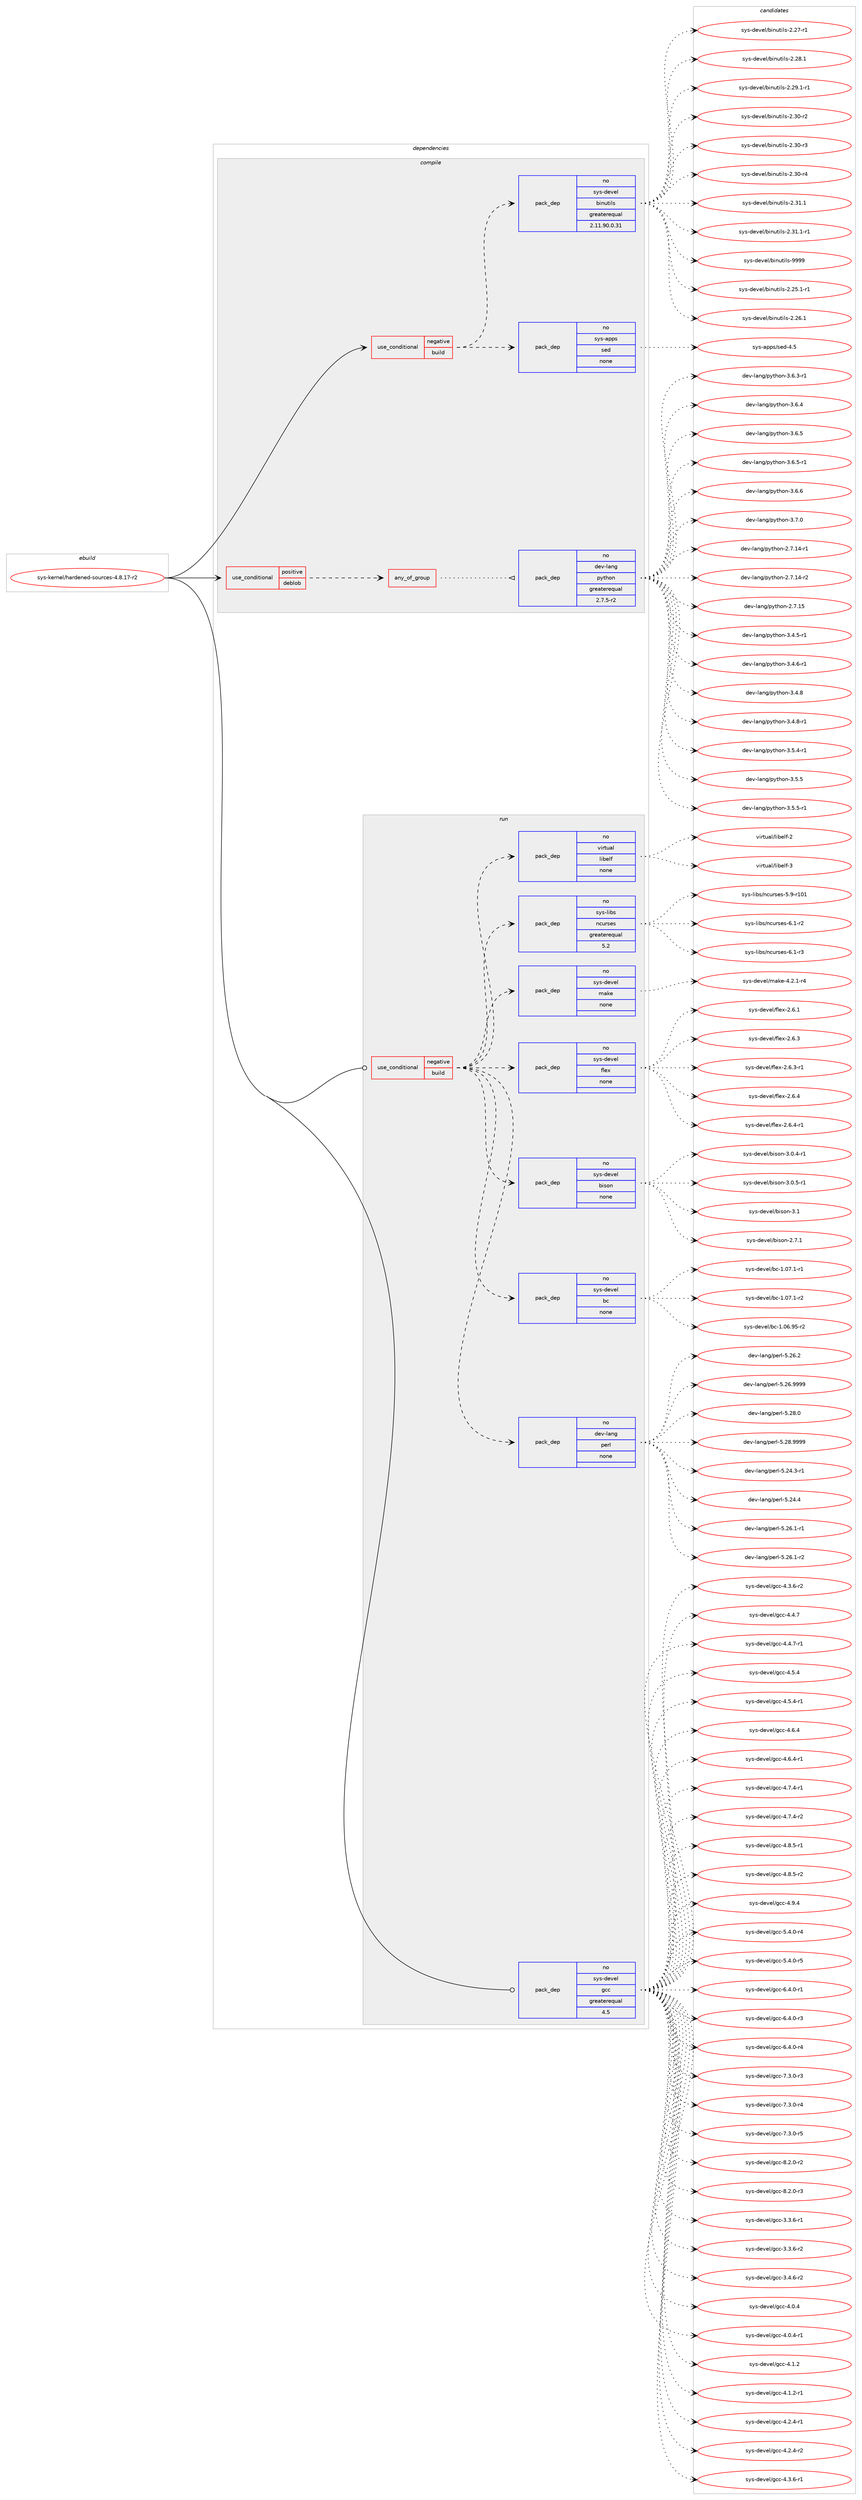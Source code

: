 digraph prolog {

# *************
# Graph options
# *************

newrank=true;
concentrate=true;
compound=true;
graph [rankdir=LR,fontname=Helvetica,fontsize=10,ranksep=1.5];#, ranksep=2.5, nodesep=0.2];
edge  [arrowhead=vee];
node  [fontname=Helvetica,fontsize=10];

# **********
# The ebuild
# **********

subgraph cluster_leftcol {
color=gray;
rank=same;
label=<<i>ebuild</i>>;
id [label="sys-kernel/hardened-sources-4.8.17-r2", color=red, width=4, href="../sys-kernel/hardened-sources-4.8.17-r2.svg"];
}

# ****************
# The dependencies
# ****************

subgraph cluster_midcol {
color=gray;
label=<<i>dependencies</i>>;
subgraph cluster_compile {
fillcolor="#eeeeee";
style=filled;
label=<<i>compile</i>>;
subgraph cond2240 {
dependency10888 [label=<<TABLE BORDER="0" CELLBORDER="1" CELLSPACING="0" CELLPADDING="4"><TR><TD ROWSPAN="3" CELLPADDING="10">use_conditional</TD></TR><TR><TD>negative</TD></TR><TR><TD>build</TD></TR></TABLE>>, shape=none, color=red];
subgraph pack8429 {
dependency10889 [label=<<TABLE BORDER="0" CELLBORDER="1" CELLSPACING="0" CELLPADDING="4" WIDTH="220"><TR><TD ROWSPAN="6" CELLPADDING="30">pack_dep</TD></TR><TR><TD WIDTH="110">no</TD></TR><TR><TD>sys-apps</TD></TR><TR><TD>sed</TD></TR><TR><TD>none</TD></TR><TR><TD></TD></TR></TABLE>>, shape=none, color=blue];
}
dependency10888:e -> dependency10889:w [weight=20,style="dashed",arrowhead="vee"];
subgraph pack8430 {
dependency10890 [label=<<TABLE BORDER="0" CELLBORDER="1" CELLSPACING="0" CELLPADDING="4" WIDTH="220"><TR><TD ROWSPAN="6" CELLPADDING="30">pack_dep</TD></TR><TR><TD WIDTH="110">no</TD></TR><TR><TD>sys-devel</TD></TR><TR><TD>binutils</TD></TR><TR><TD>greaterequal</TD></TR><TR><TD>2.11.90.0.31</TD></TR></TABLE>>, shape=none, color=blue];
}
dependency10888:e -> dependency10890:w [weight=20,style="dashed",arrowhead="vee"];
}
id:e -> dependency10888:w [weight=20,style="solid",arrowhead="vee"];
subgraph cond2241 {
dependency10891 [label=<<TABLE BORDER="0" CELLBORDER="1" CELLSPACING="0" CELLPADDING="4"><TR><TD ROWSPAN="3" CELLPADDING="10">use_conditional</TD></TR><TR><TD>positive</TD></TR><TR><TD>deblob</TD></TR></TABLE>>, shape=none, color=red];
subgraph any210 {
dependency10892 [label=<<TABLE BORDER="0" CELLBORDER="1" CELLSPACING="0" CELLPADDING="4"><TR><TD CELLPADDING="10">any_of_group</TD></TR></TABLE>>, shape=none, color=red];subgraph pack8431 {
dependency10893 [label=<<TABLE BORDER="0" CELLBORDER="1" CELLSPACING="0" CELLPADDING="4" WIDTH="220"><TR><TD ROWSPAN="6" CELLPADDING="30">pack_dep</TD></TR><TR><TD WIDTH="110">no</TD></TR><TR><TD>dev-lang</TD></TR><TR><TD>python</TD></TR><TR><TD>greaterequal</TD></TR><TR><TD>2.7.5-r2</TD></TR></TABLE>>, shape=none, color=blue];
}
dependency10892:e -> dependency10893:w [weight=20,style="dotted",arrowhead="oinv"];
}
dependency10891:e -> dependency10892:w [weight=20,style="dashed",arrowhead="vee"];
}
id:e -> dependency10891:w [weight=20,style="solid",arrowhead="vee"];
}
subgraph cluster_compileandrun {
fillcolor="#eeeeee";
style=filled;
label=<<i>compile and run</i>>;
}
subgraph cluster_run {
fillcolor="#eeeeee";
style=filled;
label=<<i>run</i>>;
subgraph cond2242 {
dependency10894 [label=<<TABLE BORDER="0" CELLBORDER="1" CELLSPACING="0" CELLPADDING="4"><TR><TD ROWSPAN="3" CELLPADDING="10">use_conditional</TD></TR><TR><TD>negative</TD></TR><TR><TD>build</TD></TR></TABLE>>, shape=none, color=red];
subgraph pack8432 {
dependency10895 [label=<<TABLE BORDER="0" CELLBORDER="1" CELLSPACING="0" CELLPADDING="4" WIDTH="220"><TR><TD ROWSPAN="6" CELLPADDING="30">pack_dep</TD></TR><TR><TD WIDTH="110">no</TD></TR><TR><TD>dev-lang</TD></TR><TR><TD>perl</TD></TR><TR><TD>none</TD></TR><TR><TD></TD></TR></TABLE>>, shape=none, color=blue];
}
dependency10894:e -> dependency10895:w [weight=20,style="dashed",arrowhead="vee"];
subgraph pack8433 {
dependency10896 [label=<<TABLE BORDER="0" CELLBORDER="1" CELLSPACING="0" CELLPADDING="4" WIDTH="220"><TR><TD ROWSPAN="6" CELLPADDING="30">pack_dep</TD></TR><TR><TD WIDTH="110">no</TD></TR><TR><TD>sys-devel</TD></TR><TR><TD>bc</TD></TR><TR><TD>none</TD></TR><TR><TD></TD></TR></TABLE>>, shape=none, color=blue];
}
dependency10894:e -> dependency10896:w [weight=20,style="dashed",arrowhead="vee"];
subgraph pack8434 {
dependency10897 [label=<<TABLE BORDER="0" CELLBORDER="1" CELLSPACING="0" CELLPADDING="4" WIDTH="220"><TR><TD ROWSPAN="6" CELLPADDING="30">pack_dep</TD></TR><TR><TD WIDTH="110">no</TD></TR><TR><TD>sys-devel</TD></TR><TR><TD>bison</TD></TR><TR><TD>none</TD></TR><TR><TD></TD></TR></TABLE>>, shape=none, color=blue];
}
dependency10894:e -> dependency10897:w [weight=20,style="dashed",arrowhead="vee"];
subgraph pack8435 {
dependency10898 [label=<<TABLE BORDER="0" CELLBORDER="1" CELLSPACING="0" CELLPADDING="4" WIDTH="220"><TR><TD ROWSPAN="6" CELLPADDING="30">pack_dep</TD></TR><TR><TD WIDTH="110">no</TD></TR><TR><TD>sys-devel</TD></TR><TR><TD>flex</TD></TR><TR><TD>none</TD></TR><TR><TD></TD></TR></TABLE>>, shape=none, color=blue];
}
dependency10894:e -> dependency10898:w [weight=20,style="dashed",arrowhead="vee"];
subgraph pack8436 {
dependency10899 [label=<<TABLE BORDER="0" CELLBORDER="1" CELLSPACING="0" CELLPADDING="4" WIDTH="220"><TR><TD ROWSPAN="6" CELLPADDING="30">pack_dep</TD></TR><TR><TD WIDTH="110">no</TD></TR><TR><TD>sys-devel</TD></TR><TR><TD>make</TD></TR><TR><TD>none</TD></TR><TR><TD></TD></TR></TABLE>>, shape=none, color=blue];
}
dependency10894:e -> dependency10899:w [weight=20,style="dashed",arrowhead="vee"];
subgraph pack8437 {
dependency10900 [label=<<TABLE BORDER="0" CELLBORDER="1" CELLSPACING="0" CELLPADDING="4" WIDTH="220"><TR><TD ROWSPAN="6" CELLPADDING="30">pack_dep</TD></TR><TR><TD WIDTH="110">no</TD></TR><TR><TD>sys-libs</TD></TR><TR><TD>ncurses</TD></TR><TR><TD>greaterequal</TD></TR><TR><TD>5.2</TD></TR></TABLE>>, shape=none, color=blue];
}
dependency10894:e -> dependency10900:w [weight=20,style="dashed",arrowhead="vee"];
subgraph pack8438 {
dependency10901 [label=<<TABLE BORDER="0" CELLBORDER="1" CELLSPACING="0" CELLPADDING="4" WIDTH="220"><TR><TD ROWSPAN="6" CELLPADDING="30">pack_dep</TD></TR><TR><TD WIDTH="110">no</TD></TR><TR><TD>virtual</TD></TR><TR><TD>libelf</TD></TR><TR><TD>none</TD></TR><TR><TD></TD></TR></TABLE>>, shape=none, color=blue];
}
dependency10894:e -> dependency10901:w [weight=20,style="dashed",arrowhead="vee"];
}
id:e -> dependency10894:w [weight=20,style="solid",arrowhead="odot"];
subgraph pack8439 {
dependency10902 [label=<<TABLE BORDER="0" CELLBORDER="1" CELLSPACING="0" CELLPADDING="4" WIDTH="220"><TR><TD ROWSPAN="6" CELLPADDING="30">pack_dep</TD></TR><TR><TD WIDTH="110">no</TD></TR><TR><TD>sys-devel</TD></TR><TR><TD>gcc</TD></TR><TR><TD>greaterequal</TD></TR><TR><TD>4.5</TD></TR></TABLE>>, shape=none, color=blue];
}
id:e -> dependency10902:w [weight=20,style="solid",arrowhead="odot"];
}
}

# **************
# The candidates
# **************

subgraph cluster_choices {
rank=same;
color=gray;
label=<<i>candidates</i>>;

subgraph choice8429 {
color=black;
nodesep=1;
choice11512111545971121121154711510110045524653 [label="sys-apps/sed-4.5", color=red, width=4,href="../sys-apps/sed-4.5.svg"];
dependency10889:e -> choice11512111545971121121154711510110045524653:w [style=dotted,weight="100"];
}
subgraph choice8430 {
color=black;
nodesep=1;
choice115121115451001011181011084798105110117116105108115455046505346494511449 [label="sys-devel/binutils-2.25.1-r1", color=red, width=4,href="../sys-devel/binutils-2.25.1-r1.svg"];
choice11512111545100101118101108479810511011711610510811545504650544649 [label="sys-devel/binutils-2.26.1", color=red, width=4,href="../sys-devel/binutils-2.26.1.svg"];
choice11512111545100101118101108479810511011711610510811545504650554511449 [label="sys-devel/binutils-2.27-r1", color=red, width=4,href="../sys-devel/binutils-2.27-r1.svg"];
choice11512111545100101118101108479810511011711610510811545504650564649 [label="sys-devel/binutils-2.28.1", color=red, width=4,href="../sys-devel/binutils-2.28.1.svg"];
choice115121115451001011181011084798105110117116105108115455046505746494511449 [label="sys-devel/binutils-2.29.1-r1", color=red, width=4,href="../sys-devel/binutils-2.29.1-r1.svg"];
choice11512111545100101118101108479810511011711610510811545504651484511450 [label="sys-devel/binutils-2.30-r2", color=red, width=4,href="../sys-devel/binutils-2.30-r2.svg"];
choice11512111545100101118101108479810511011711610510811545504651484511451 [label="sys-devel/binutils-2.30-r3", color=red, width=4,href="../sys-devel/binutils-2.30-r3.svg"];
choice11512111545100101118101108479810511011711610510811545504651484511452 [label="sys-devel/binutils-2.30-r4", color=red, width=4,href="../sys-devel/binutils-2.30-r4.svg"];
choice11512111545100101118101108479810511011711610510811545504651494649 [label="sys-devel/binutils-2.31.1", color=red, width=4,href="../sys-devel/binutils-2.31.1.svg"];
choice115121115451001011181011084798105110117116105108115455046514946494511449 [label="sys-devel/binutils-2.31.1-r1", color=red, width=4,href="../sys-devel/binutils-2.31.1-r1.svg"];
choice1151211154510010111810110847981051101171161051081154557575757 [label="sys-devel/binutils-9999", color=red, width=4,href="../sys-devel/binutils-9999.svg"];
dependency10890:e -> choice115121115451001011181011084798105110117116105108115455046505346494511449:w [style=dotted,weight="100"];
dependency10890:e -> choice11512111545100101118101108479810511011711610510811545504650544649:w [style=dotted,weight="100"];
dependency10890:e -> choice11512111545100101118101108479810511011711610510811545504650554511449:w [style=dotted,weight="100"];
dependency10890:e -> choice11512111545100101118101108479810511011711610510811545504650564649:w [style=dotted,weight="100"];
dependency10890:e -> choice115121115451001011181011084798105110117116105108115455046505746494511449:w [style=dotted,weight="100"];
dependency10890:e -> choice11512111545100101118101108479810511011711610510811545504651484511450:w [style=dotted,weight="100"];
dependency10890:e -> choice11512111545100101118101108479810511011711610510811545504651484511451:w [style=dotted,weight="100"];
dependency10890:e -> choice11512111545100101118101108479810511011711610510811545504651484511452:w [style=dotted,weight="100"];
dependency10890:e -> choice11512111545100101118101108479810511011711610510811545504651494649:w [style=dotted,weight="100"];
dependency10890:e -> choice115121115451001011181011084798105110117116105108115455046514946494511449:w [style=dotted,weight="100"];
dependency10890:e -> choice1151211154510010111810110847981051101171161051081154557575757:w [style=dotted,weight="100"];
}
subgraph choice8431 {
color=black;
nodesep=1;
choice100101118451089711010347112121116104111110455046554649524511449 [label="dev-lang/python-2.7.14-r1", color=red, width=4,href="../dev-lang/python-2.7.14-r1.svg"];
choice100101118451089711010347112121116104111110455046554649524511450 [label="dev-lang/python-2.7.14-r2", color=red, width=4,href="../dev-lang/python-2.7.14-r2.svg"];
choice10010111845108971101034711212111610411111045504655464953 [label="dev-lang/python-2.7.15", color=red, width=4,href="../dev-lang/python-2.7.15.svg"];
choice1001011184510897110103471121211161041111104551465246534511449 [label="dev-lang/python-3.4.5-r1", color=red, width=4,href="../dev-lang/python-3.4.5-r1.svg"];
choice1001011184510897110103471121211161041111104551465246544511449 [label="dev-lang/python-3.4.6-r1", color=red, width=4,href="../dev-lang/python-3.4.6-r1.svg"];
choice100101118451089711010347112121116104111110455146524656 [label="dev-lang/python-3.4.8", color=red, width=4,href="../dev-lang/python-3.4.8.svg"];
choice1001011184510897110103471121211161041111104551465246564511449 [label="dev-lang/python-3.4.8-r1", color=red, width=4,href="../dev-lang/python-3.4.8-r1.svg"];
choice1001011184510897110103471121211161041111104551465346524511449 [label="dev-lang/python-3.5.4-r1", color=red, width=4,href="../dev-lang/python-3.5.4-r1.svg"];
choice100101118451089711010347112121116104111110455146534653 [label="dev-lang/python-3.5.5", color=red, width=4,href="../dev-lang/python-3.5.5.svg"];
choice1001011184510897110103471121211161041111104551465346534511449 [label="dev-lang/python-3.5.5-r1", color=red, width=4,href="../dev-lang/python-3.5.5-r1.svg"];
choice1001011184510897110103471121211161041111104551465446514511449 [label="dev-lang/python-3.6.3-r1", color=red, width=4,href="../dev-lang/python-3.6.3-r1.svg"];
choice100101118451089711010347112121116104111110455146544652 [label="dev-lang/python-3.6.4", color=red, width=4,href="../dev-lang/python-3.6.4.svg"];
choice100101118451089711010347112121116104111110455146544653 [label="dev-lang/python-3.6.5", color=red, width=4,href="../dev-lang/python-3.6.5.svg"];
choice1001011184510897110103471121211161041111104551465446534511449 [label="dev-lang/python-3.6.5-r1", color=red, width=4,href="../dev-lang/python-3.6.5-r1.svg"];
choice100101118451089711010347112121116104111110455146544654 [label="dev-lang/python-3.6.6", color=red, width=4,href="../dev-lang/python-3.6.6.svg"];
choice100101118451089711010347112121116104111110455146554648 [label="dev-lang/python-3.7.0", color=red, width=4,href="../dev-lang/python-3.7.0.svg"];
dependency10893:e -> choice100101118451089711010347112121116104111110455046554649524511449:w [style=dotted,weight="100"];
dependency10893:e -> choice100101118451089711010347112121116104111110455046554649524511450:w [style=dotted,weight="100"];
dependency10893:e -> choice10010111845108971101034711212111610411111045504655464953:w [style=dotted,weight="100"];
dependency10893:e -> choice1001011184510897110103471121211161041111104551465246534511449:w [style=dotted,weight="100"];
dependency10893:e -> choice1001011184510897110103471121211161041111104551465246544511449:w [style=dotted,weight="100"];
dependency10893:e -> choice100101118451089711010347112121116104111110455146524656:w [style=dotted,weight="100"];
dependency10893:e -> choice1001011184510897110103471121211161041111104551465246564511449:w [style=dotted,weight="100"];
dependency10893:e -> choice1001011184510897110103471121211161041111104551465346524511449:w [style=dotted,weight="100"];
dependency10893:e -> choice100101118451089711010347112121116104111110455146534653:w [style=dotted,weight="100"];
dependency10893:e -> choice1001011184510897110103471121211161041111104551465346534511449:w [style=dotted,weight="100"];
dependency10893:e -> choice1001011184510897110103471121211161041111104551465446514511449:w [style=dotted,weight="100"];
dependency10893:e -> choice100101118451089711010347112121116104111110455146544652:w [style=dotted,weight="100"];
dependency10893:e -> choice100101118451089711010347112121116104111110455146544653:w [style=dotted,weight="100"];
dependency10893:e -> choice1001011184510897110103471121211161041111104551465446534511449:w [style=dotted,weight="100"];
dependency10893:e -> choice100101118451089711010347112121116104111110455146544654:w [style=dotted,weight="100"];
dependency10893:e -> choice100101118451089711010347112121116104111110455146554648:w [style=dotted,weight="100"];
}
subgraph choice8432 {
color=black;
nodesep=1;
choice100101118451089711010347112101114108455346505246514511449 [label="dev-lang/perl-5.24.3-r1", color=red, width=4,href="../dev-lang/perl-5.24.3-r1.svg"];
choice10010111845108971101034711210111410845534650524652 [label="dev-lang/perl-5.24.4", color=red, width=4,href="../dev-lang/perl-5.24.4.svg"];
choice100101118451089711010347112101114108455346505446494511449 [label="dev-lang/perl-5.26.1-r1", color=red, width=4,href="../dev-lang/perl-5.26.1-r1.svg"];
choice100101118451089711010347112101114108455346505446494511450 [label="dev-lang/perl-5.26.1-r2", color=red, width=4,href="../dev-lang/perl-5.26.1-r2.svg"];
choice10010111845108971101034711210111410845534650544650 [label="dev-lang/perl-5.26.2", color=red, width=4,href="../dev-lang/perl-5.26.2.svg"];
choice10010111845108971101034711210111410845534650544657575757 [label="dev-lang/perl-5.26.9999", color=red, width=4,href="../dev-lang/perl-5.26.9999.svg"];
choice10010111845108971101034711210111410845534650564648 [label="dev-lang/perl-5.28.0", color=red, width=4,href="../dev-lang/perl-5.28.0.svg"];
choice10010111845108971101034711210111410845534650564657575757 [label="dev-lang/perl-5.28.9999", color=red, width=4,href="../dev-lang/perl-5.28.9999.svg"];
dependency10895:e -> choice100101118451089711010347112101114108455346505246514511449:w [style=dotted,weight="100"];
dependency10895:e -> choice10010111845108971101034711210111410845534650524652:w [style=dotted,weight="100"];
dependency10895:e -> choice100101118451089711010347112101114108455346505446494511449:w [style=dotted,weight="100"];
dependency10895:e -> choice100101118451089711010347112101114108455346505446494511450:w [style=dotted,weight="100"];
dependency10895:e -> choice10010111845108971101034711210111410845534650544650:w [style=dotted,weight="100"];
dependency10895:e -> choice10010111845108971101034711210111410845534650544657575757:w [style=dotted,weight="100"];
dependency10895:e -> choice10010111845108971101034711210111410845534650564648:w [style=dotted,weight="100"];
dependency10895:e -> choice10010111845108971101034711210111410845534650564657575757:w [style=dotted,weight="100"];
}
subgraph choice8433 {
color=black;
nodesep=1;
choice1151211154510010111810110847989945494648544657534511450 [label="sys-devel/bc-1.06.95-r2", color=red, width=4,href="../sys-devel/bc-1.06.95-r2.svg"];
choice11512111545100101118101108479899454946485546494511449 [label="sys-devel/bc-1.07.1-r1", color=red, width=4,href="../sys-devel/bc-1.07.1-r1.svg"];
choice11512111545100101118101108479899454946485546494511450 [label="sys-devel/bc-1.07.1-r2", color=red, width=4,href="../sys-devel/bc-1.07.1-r2.svg"];
dependency10896:e -> choice1151211154510010111810110847989945494648544657534511450:w [style=dotted,weight="100"];
dependency10896:e -> choice11512111545100101118101108479899454946485546494511449:w [style=dotted,weight="100"];
dependency10896:e -> choice11512111545100101118101108479899454946485546494511450:w [style=dotted,weight="100"];
}
subgraph choice8434 {
color=black;
nodesep=1;
choice115121115451001011181011084798105115111110455046554649 [label="sys-devel/bison-2.7.1", color=red, width=4,href="../sys-devel/bison-2.7.1.svg"];
choice1151211154510010111810110847981051151111104551464846524511449 [label="sys-devel/bison-3.0.4-r1", color=red, width=4,href="../sys-devel/bison-3.0.4-r1.svg"];
choice1151211154510010111810110847981051151111104551464846534511449 [label="sys-devel/bison-3.0.5-r1", color=red, width=4,href="../sys-devel/bison-3.0.5-r1.svg"];
choice11512111545100101118101108479810511511111045514649 [label="sys-devel/bison-3.1", color=red, width=4,href="../sys-devel/bison-3.1.svg"];
dependency10897:e -> choice115121115451001011181011084798105115111110455046554649:w [style=dotted,weight="100"];
dependency10897:e -> choice1151211154510010111810110847981051151111104551464846524511449:w [style=dotted,weight="100"];
dependency10897:e -> choice1151211154510010111810110847981051151111104551464846534511449:w [style=dotted,weight="100"];
dependency10897:e -> choice11512111545100101118101108479810511511111045514649:w [style=dotted,weight="100"];
}
subgraph choice8435 {
color=black;
nodesep=1;
choice1151211154510010111810110847102108101120455046544649 [label="sys-devel/flex-2.6.1", color=red, width=4,href="../sys-devel/flex-2.6.1.svg"];
choice1151211154510010111810110847102108101120455046544651 [label="sys-devel/flex-2.6.3", color=red, width=4,href="../sys-devel/flex-2.6.3.svg"];
choice11512111545100101118101108471021081011204550465446514511449 [label="sys-devel/flex-2.6.3-r1", color=red, width=4,href="../sys-devel/flex-2.6.3-r1.svg"];
choice1151211154510010111810110847102108101120455046544652 [label="sys-devel/flex-2.6.4", color=red, width=4,href="../sys-devel/flex-2.6.4.svg"];
choice11512111545100101118101108471021081011204550465446524511449 [label="sys-devel/flex-2.6.4-r1", color=red, width=4,href="../sys-devel/flex-2.6.4-r1.svg"];
dependency10898:e -> choice1151211154510010111810110847102108101120455046544649:w [style=dotted,weight="100"];
dependency10898:e -> choice1151211154510010111810110847102108101120455046544651:w [style=dotted,weight="100"];
dependency10898:e -> choice11512111545100101118101108471021081011204550465446514511449:w [style=dotted,weight="100"];
dependency10898:e -> choice1151211154510010111810110847102108101120455046544652:w [style=dotted,weight="100"];
dependency10898:e -> choice11512111545100101118101108471021081011204550465446524511449:w [style=dotted,weight="100"];
}
subgraph choice8436 {
color=black;
nodesep=1;
choice1151211154510010111810110847109971071014552465046494511452 [label="sys-devel/make-4.2.1-r4", color=red, width=4,href="../sys-devel/make-4.2.1-r4.svg"];
dependency10899:e -> choice1151211154510010111810110847109971071014552465046494511452:w [style=dotted,weight="100"];
}
subgraph choice8437 {
color=black;
nodesep=1;
choice115121115451081059811547110991171141151011154553465745114494849 [label="sys-libs/ncurses-5.9-r101", color=red, width=4,href="../sys-libs/ncurses-5.9-r101.svg"];
choice11512111545108105981154711099117114115101115455446494511450 [label="sys-libs/ncurses-6.1-r2", color=red, width=4,href="../sys-libs/ncurses-6.1-r2.svg"];
choice11512111545108105981154711099117114115101115455446494511451 [label="sys-libs/ncurses-6.1-r3", color=red, width=4,href="../sys-libs/ncurses-6.1-r3.svg"];
dependency10900:e -> choice115121115451081059811547110991171141151011154553465745114494849:w [style=dotted,weight="100"];
dependency10900:e -> choice11512111545108105981154711099117114115101115455446494511450:w [style=dotted,weight="100"];
dependency10900:e -> choice11512111545108105981154711099117114115101115455446494511451:w [style=dotted,weight="100"];
}
subgraph choice8438 {
color=black;
nodesep=1;
choice1181051141161179710847108105981011081024550 [label="virtual/libelf-2", color=red, width=4,href="../virtual/libelf-2.svg"];
choice1181051141161179710847108105981011081024551 [label="virtual/libelf-3", color=red, width=4,href="../virtual/libelf-3.svg"];
dependency10901:e -> choice1181051141161179710847108105981011081024550:w [style=dotted,weight="100"];
dependency10901:e -> choice1181051141161179710847108105981011081024551:w [style=dotted,weight="100"];
}
subgraph choice8439 {
color=black;
nodesep=1;
choice115121115451001011181011084710399994551465146544511449 [label="sys-devel/gcc-3.3.6-r1", color=red, width=4,href="../sys-devel/gcc-3.3.6-r1.svg"];
choice115121115451001011181011084710399994551465146544511450 [label="sys-devel/gcc-3.3.6-r2", color=red, width=4,href="../sys-devel/gcc-3.3.6-r2.svg"];
choice115121115451001011181011084710399994551465246544511450 [label="sys-devel/gcc-3.4.6-r2", color=red, width=4,href="../sys-devel/gcc-3.4.6-r2.svg"];
choice11512111545100101118101108471039999455246484652 [label="sys-devel/gcc-4.0.4", color=red, width=4,href="../sys-devel/gcc-4.0.4.svg"];
choice115121115451001011181011084710399994552464846524511449 [label="sys-devel/gcc-4.0.4-r1", color=red, width=4,href="../sys-devel/gcc-4.0.4-r1.svg"];
choice11512111545100101118101108471039999455246494650 [label="sys-devel/gcc-4.1.2", color=red, width=4,href="../sys-devel/gcc-4.1.2.svg"];
choice115121115451001011181011084710399994552464946504511449 [label="sys-devel/gcc-4.1.2-r1", color=red, width=4,href="../sys-devel/gcc-4.1.2-r1.svg"];
choice115121115451001011181011084710399994552465046524511449 [label="sys-devel/gcc-4.2.4-r1", color=red, width=4,href="../sys-devel/gcc-4.2.4-r1.svg"];
choice115121115451001011181011084710399994552465046524511450 [label="sys-devel/gcc-4.2.4-r2", color=red, width=4,href="../sys-devel/gcc-4.2.4-r2.svg"];
choice115121115451001011181011084710399994552465146544511449 [label="sys-devel/gcc-4.3.6-r1", color=red, width=4,href="../sys-devel/gcc-4.3.6-r1.svg"];
choice115121115451001011181011084710399994552465146544511450 [label="sys-devel/gcc-4.3.6-r2", color=red, width=4,href="../sys-devel/gcc-4.3.6-r2.svg"];
choice11512111545100101118101108471039999455246524655 [label="sys-devel/gcc-4.4.7", color=red, width=4,href="../sys-devel/gcc-4.4.7.svg"];
choice115121115451001011181011084710399994552465246554511449 [label="sys-devel/gcc-4.4.7-r1", color=red, width=4,href="../sys-devel/gcc-4.4.7-r1.svg"];
choice11512111545100101118101108471039999455246534652 [label="sys-devel/gcc-4.5.4", color=red, width=4,href="../sys-devel/gcc-4.5.4.svg"];
choice115121115451001011181011084710399994552465346524511449 [label="sys-devel/gcc-4.5.4-r1", color=red, width=4,href="../sys-devel/gcc-4.5.4-r1.svg"];
choice11512111545100101118101108471039999455246544652 [label="sys-devel/gcc-4.6.4", color=red, width=4,href="../sys-devel/gcc-4.6.4.svg"];
choice115121115451001011181011084710399994552465446524511449 [label="sys-devel/gcc-4.6.4-r1", color=red, width=4,href="../sys-devel/gcc-4.6.4-r1.svg"];
choice115121115451001011181011084710399994552465546524511449 [label="sys-devel/gcc-4.7.4-r1", color=red, width=4,href="../sys-devel/gcc-4.7.4-r1.svg"];
choice115121115451001011181011084710399994552465546524511450 [label="sys-devel/gcc-4.7.4-r2", color=red, width=4,href="../sys-devel/gcc-4.7.4-r2.svg"];
choice115121115451001011181011084710399994552465646534511449 [label="sys-devel/gcc-4.8.5-r1", color=red, width=4,href="../sys-devel/gcc-4.8.5-r1.svg"];
choice115121115451001011181011084710399994552465646534511450 [label="sys-devel/gcc-4.8.5-r2", color=red, width=4,href="../sys-devel/gcc-4.8.5-r2.svg"];
choice11512111545100101118101108471039999455246574652 [label="sys-devel/gcc-4.9.4", color=red, width=4,href="../sys-devel/gcc-4.9.4.svg"];
choice115121115451001011181011084710399994553465246484511452 [label="sys-devel/gcc-5.4.0-r4", color=red, width=4,href="../sys-devel/gcc-5.4.0-r4.svg"];
choice115121115451001011181011084710399994553465246484511453 [label="sys-devel/gcc-5.4.0-r5", color=red, width=4,href="../sys-devel/gcc-5.4.0-r5.svg"];
choice115121115451001011181011084710399994554465246484511449 [label="sys-devel/gcc-6.4.0-r1", color=red, width=4,href="../sys-devel/gcc-6.4.0-r1.svg"];
choice115121115451001011181011084710399994554465246484511451 [label="sys-devel/gcc-6.4.0-r3", color=red, width=4,href="../sys-devel/gcc-6.4.0-r3.svg"];
choice115121115451001011181011084710399994554465246484511452 [label="sys-devel/gcc-6.4.0-r4", color=red, width=4,href="../sys-devel/gcc-6.4.0-r4.svg"];
choice115121115451001011181011084710399994555465146484511451 [label="sys-devel/gcc-7.3.0-r3", color=red, width=4,href="../sys-devel/gcc-7.3.0-r3.svg"];
choice115121115451001011181011084710399994555465146484511452 [label="sys-devel/gcc-7.3.0-r4", color=red, width=4,href="../sys-devel/gcc-7.3.0-r4.svg"];
choice115121115451001011181011084710399994555465146484511453 [label="sys-devel/gcc-7.3.0-r5", color=red, width=4,href="../sys-devel/gcc-7.3.0-r5.svg"];
choice115121115451001011181011084710399994556465046484511450 [label="sys-devel/gcc-8.2.0-r2", color=red, width=4,href="../sys-devel/gcc-8.2.0-r2.svg"];
choice115121115451001011181011084710399994556465046484511451 [label="sys-devel/gcc-8.2.0-r3", color=red, width=4,href="../sys-devel/gcc-8.2.0-r3.svg"];
dependency10902:e -> choice115121115451001011181011084710399994551465146544511449:w [style=dotted,weight="100"];
dependency10902:e -> choice115121115451001011181011084710399994551465146544511450:w [style=dotted,weight="100"];
dependency10902:e -> choice115121115451001011181011084710399994551465246544511450:w [style=dotted,weight="100"];
dependency10902:e -> choice11512111545100101118101108471039999455246484652:w [style=dotted,weight="100"];
dependency10902:e -> choice115121115451001011181011084710399994552464846524511449:w [style=dotted,weight="100"];
dependency10902:e -> choice11512111545100101118101108471039999455246494650:w [style=dotted,weight="100"];
dependency10902:e -> choice115121115451001011181011084710399994552464946504511449:w [style=dotted,weight="100"];
dependency10902:e -> choice115121115451001011181011084710399994552465046524511449:w [style=dotted,weight="100"];
dependency10902:e -> choice115121115451001011181011084710399994552465046524511450:w [style=dotted,weight="100"];
dependency10902:e -> choice115121115451001011181011084710399994552465146544511449:w [style=dotted,weight="100"];
dependency10902:e -> choice115121115451001011181011084710399994552465146544511450:w [style=dotted,weight="100"];
dependency10902:e -> choice11512111545100101118101108471039999455246524655:w [style=dotted,weight="100"];
dependency10902:e -> choice115121115451001011181011084710399994552465246554511449:w [style=dotted,weight="100"];
dependency10902:e -> choice11512111545100101118101108471039999455246534652:w [style=dotted,weight="100"];
dependency10902:e -> choice115121115451001011181011084710399994552465346524511449:w [style=dotted,weight="100"];
dependency10902:e -> choice11512111545100101118101108471039999455246544652:w [style=dotted,weight="100"];
dependency10902:e -> choice115121115451001011181011084710399994552465446524511449:w [style=dotted,weight="100"];
dependency10902:e -> choice115121115451001011181011084710399994552465546524511449:w [style=dotted,weight="100"];
dependency10902:e -> choice115121115451001011181011084710399994552465546524511450:w [style=dotted,weight="100"];
dependency10902:e -> choice115121115451001011181011084710399994552465646534511449:w [style=dotted,weight="100"];
dependency10902:e -> choice115121115451001011181011084710399994552465646534511450:w [style=dotted,weight="100"];
dependency10902:e -> choice11512111545100101118101108471039999455246574652:w [style=dotted,weight="100"];
dependency10902:e -> choice115121115451001011181011084710399994553465246484511452:w [style=dotted,weight="100"];
dependency10902:e -> choice115121115451001011181011084710399994553465246484511453:w [style=dotted,weight="100"];
dependency10902:e -> choice115121115451001011181011084710399994554465246484511449:w [style=dotted,weight="100"];
dependency10902:e -> choice115121115451001011181011084710399994554465246484511451:w [style=dotted,weight="100"];
dependency10902:e -> choice115121115451001011181011084710399994554465246484511452:w [style=dotted,weight="100"];
dependency10902:e -> choice115121115451001011181011084710399994555465146484511451:w [style=dotted,weight="100"];
dependency10902:e -> choice115121115451001011181011084710399994555465146484511452:w [style=dotted,weight="100"];
dependency10902:e -> choice115121115451001011181011084710399994555465146484511453:w [style=dotted,weight="100"];
dependency10902:e -> choice115121115451001011181011084710399994556465046484511450:w [style=dotted,weight="100"];
dependency10902:e -> choice115121115451001011181011084710399994556465046484511451:w [style=dotted,weight="100"];
}
}

}
